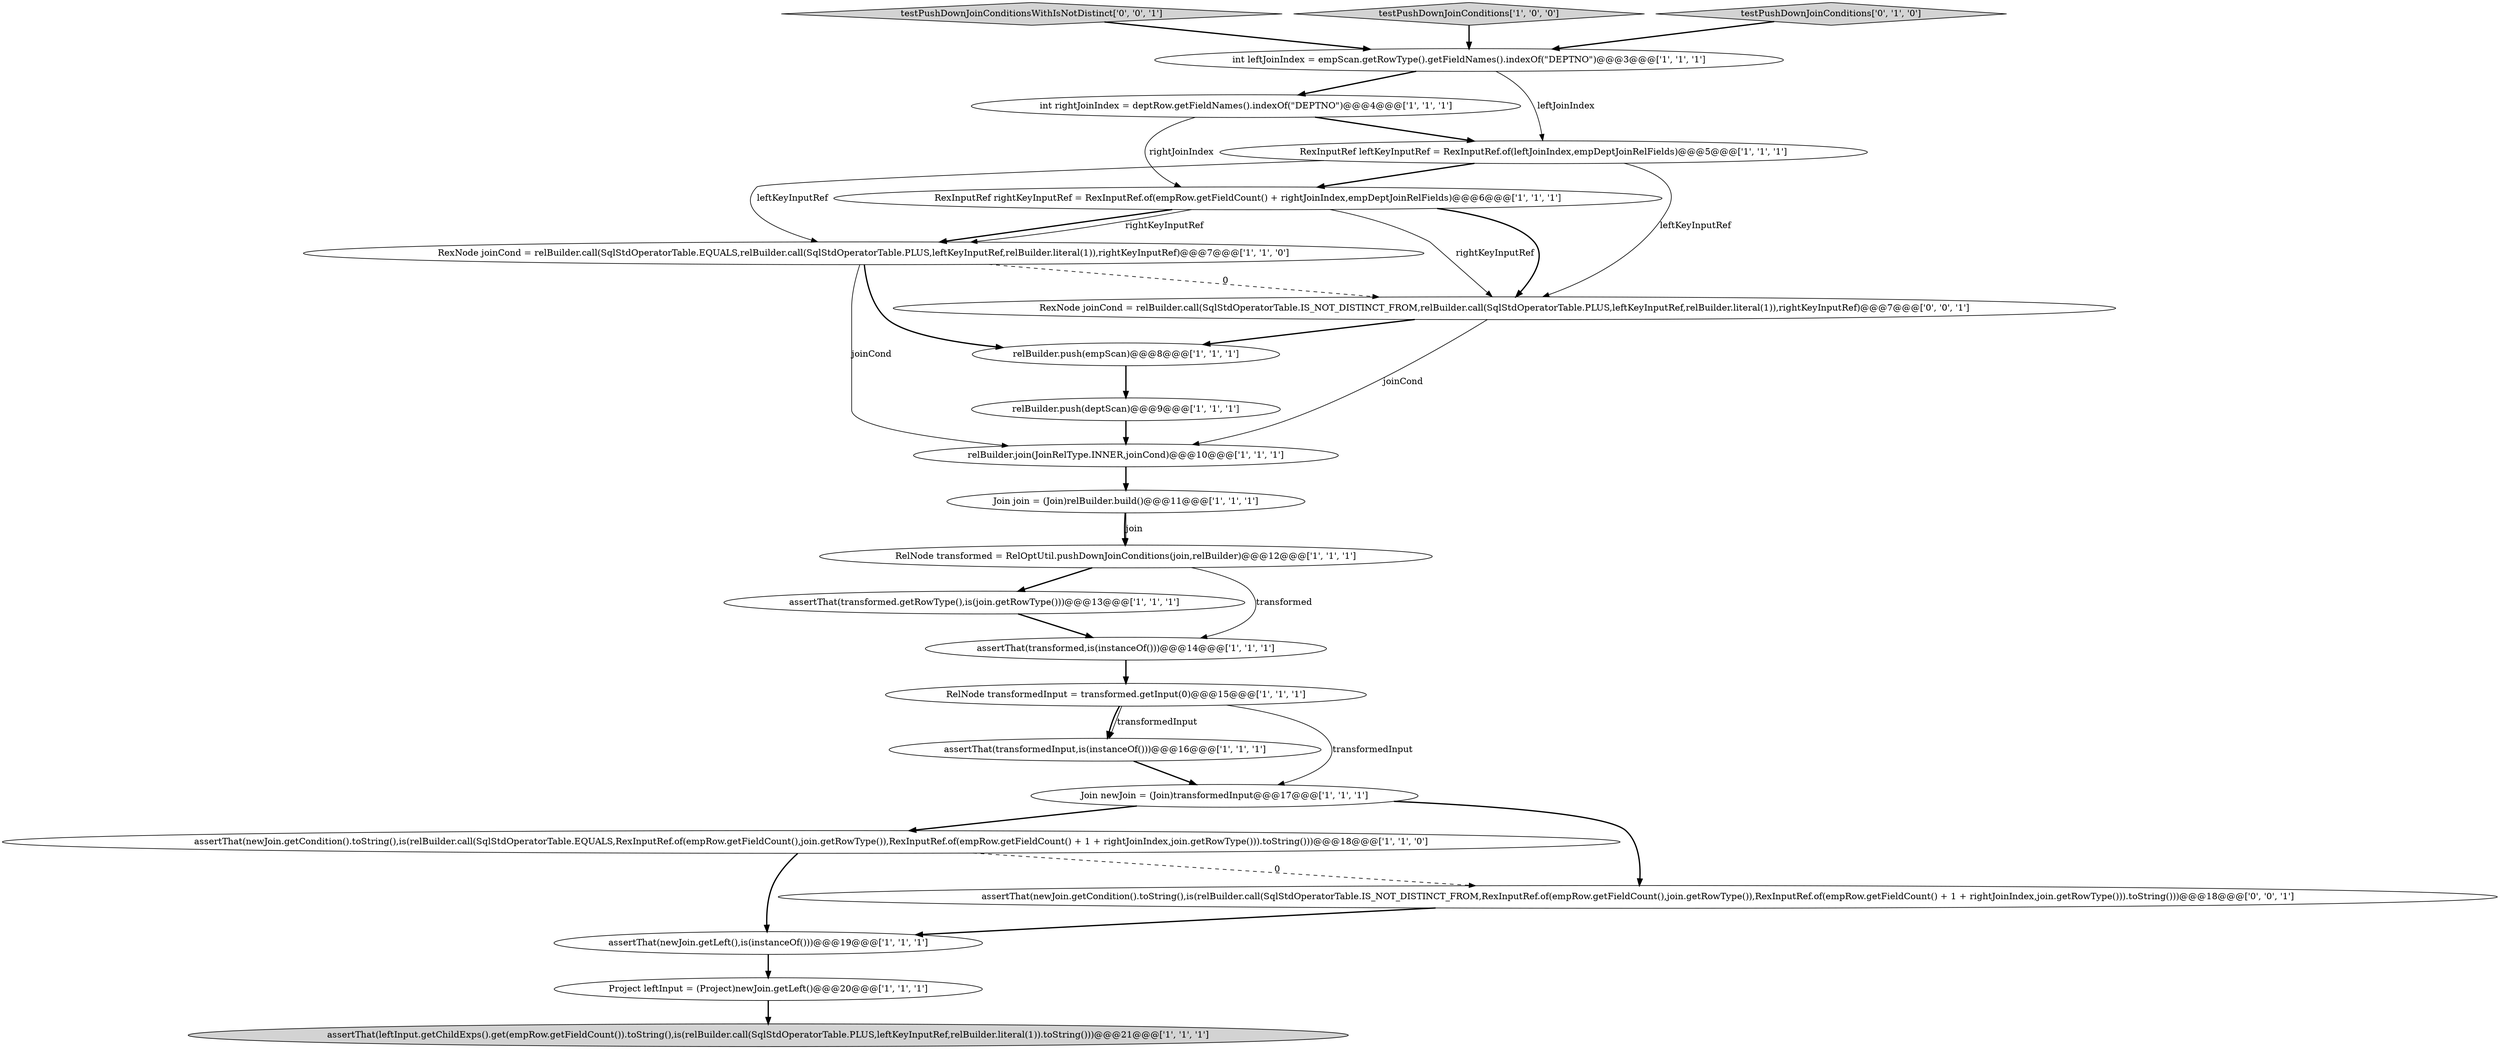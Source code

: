 digraph {
2 [style = filled, label = "int rightJoinIndex = deptRow.getFieldNames().indexOf(\"DEPTNO\")@@@4@@@['1', '1', '1']", fillcolor = white, shape = ellipse image = "AAA0AAABBB1BBB"];
18 [style = filled, label = "Project leftInput = (Project)newJoin.getLeft()@@@20@@@['1', '1', '1']", fillcolor = white, shape = ellipse image = "AAA0AAABBB1BBB"];
23 [style = filled, label = "testPushDownJoinConditionsWithIsNotDistinct['0', '0', '1']", fillcolor = lightgray, shape = diamond image = "AAA0AAABBB3BBB"];
12 [style = filled, label = "assertThat(transformed.getRowType(),is(join.getRowType()))@@@13@@@['1', '1', '1']", fillcolor = white, shape = ellipse image = "AAA0AAABBB1BBB"];
1 [style = filled, label = "testPushDownJoinConditions['1', '0', '0']", fillcolor = lightgray, shape = diamond image = "AAA0AAABBB1BBB"];
7 [style = filled, label = "assertThat(newJoin.getCondition().toString(),is(relBuilder.call(SqlStdOperatorTable.EQUALS,RexInputRef.of(empRow.getFieldCount(),join.getRowType()),RexInputRef.of(empRow.getFieldCount() + 1 + rightJoinIndex,join.getRowType())).toString()))@@@18@@@['1', '1', '0']", fillcolor = white, shape = ellipse image = "AAA0AAABBB1BBB"];
14 [style = filled, label = "RexInputRef rightKeyInputRef = RexInputRef.of(empRow.getFieldCount() + rightJoinIndex,empDeptJoinRelFields)@@@6@@@['1', '1', '1']", fillcolor = white, shape = ellipse image = "AAA0AAABBB1BBB"];
22 [style = filled, label = "assertThat(newJoin.getCondition().toString(),is(relBuilder.call(SqlStdOperatorTable.IS_NOT_DISTINCT_FROM,RexInputRef.of(empRow.getFieldCount(),join.getRowType()),RexInputRef.of(empRow.getFieldCount() + 1 + rightJoinIndex,join.getRowType())).toString()))@@@18@@@['0', '0', '1']", fillcolor = white, shape = ellipse image = "AAA0AAABBB3BBB"];
21 [style = filled, label = "RexNode joinCond = relBuilder.call(SqlStdOperatorTable.IS_NOT_DISTINCT_FROM,relBuilder.call(SqlStdOperatorTable.PLUS,leftKeyInputRef,relBuilder.literal(1)),rightKeyInputRef)@@@7@@@['0', '0', '1']", fillcolor = white, shape = ellipse image = "AAA0AAABBB3BBB"];
0 [style = filled, label = "relBuilder.join(JoinRelType.INNER,joinCond)@@@10@@@['1', '1', '1']", fillcolor = white, shape = ellipse image = "AAA0AAABBB1BBB"];
10 [style = filled, label = "Join join = (Join)relBuilder.build()@@@11@@@['1', '1', '1']", fillcolor = white, shape = ellipse image = "AAA0AAABBB1BBB"];
3 [style = filled, label = "assertThat(transformed,is(instanceOf()))@@@14@@@['1', '1', '1']", fillcolor = white, shape = ellipse image = "AAA0AAABBB1BBB"];
5 [style = filled, label = "relBuilder.push(deptScan)@@@9@@@['1', '1', '1']", fillcolor = white, shape = ellipse image = "AAA0AAABBB1BBB"];
8 [style = filled, label = "int leftJoinIndex = empScan.getRowType().getFieldNames().indexOf(\"DEPTNO\")@@@3@@@['1', '1', '1']", fillcolor = white, shape = ellipse image = "AAA0AAABBB1BBB"];
11 [style = filled, label = "assertThat(transformedInput,is(instanceOf()))@@@16@@@['1', '1', '1']", fillcolor = white, shape = ellipse image = "AAA0AAABBB1BBB"];
6 [style = filled, label = "relBuilder.push(empScan)@@@8@@@['1', '1', '1']", fillcolor = white, shape = ellipse image = "AAA0AAABBB1BBB"];
17 [style = filled, label = "RelNode transformedInput = transformed.getInput(0)@@@15@@@['1', '1', '1']", fillcolor = white, shape = ellipse image = "AAA0AAABBB1BBB"];
16 [style = filled, label = "Join newJoin = (Join)transformedInput@@@17@@@['1', '1', '1']", fillcolor = white, shape = ellipse image = "AAA0AAABBB1BBB"];
9 [style = filled, label = "RexInputRef leftKeyInputRef = RexInputRef.of(leftJoinIndex,empDeptJoinRelFields)@@@5@@@['1', '1', '1']", fillcolor = white, shape = ellipse image = "AAA0AAABBB1BBB"];
20 [style = filled, label = "testPushDownJoinConditions['0', '1', '0']", fillcolor = lightgray, shape = diamond image = "AAA0AAABBB2BBB"];
4 [style = filled, label = "assertThat(leftInput.getChildExps().get(empRow.getFieldCount()).toString(),is(relBuilder.call(SqlStdOperatorTable.PLUS,leftKeyInputRef,relBuilder.literal(1)).toString()))@@@21@@@['1', '1', '1']", fillcolor = lightgray, shape = ellipse image = "AAA0AAABBB1BBB"];
15 [style = filled, label = "RelNode transformed = RelOptUtil.pushDownJoinConditions(join,relBuilder)@@@12@@@['1', '1', '1']", fillcolor = white, shape = ellipse image = "AAA0AAABBB1BBB"];
13 [style = filled, label = "assertThat(newJoin.getLeft(),is(instanceOf()))@@@19@@@['1', '1', '1']", fillcolor = white, shape = ellipse image = "AAA0AAABBB1BBB"];
19 [style = filled, label = "RexNode joinCond = relBuilder.call(SqlStdOperatorTable.EQUALS,relBuilder.call(SqlStdOperatorTable.PLUS,leftKeyInputRef,relBuilder.literal(1)),rightKeyInputRef)@@@7@@@['1', '1', '0']", fillcolor = white, shape = ellipse image = "AAA0AAABBB1BBB"];
7->13 [style = bold, label=""];
15->3 [style = solid, label="transformed"];
11->16 [style = bold, label=""];
21->0 [style = solid, label="joinCond"];
9->21 [style = solid, label="leftKeyInputRef"];
1->8 [style = bold, label=""];
10->15 [style = bold, label=""];
17->16 [style = solid, label="transformedInput"];
21->6 [style = bold, label=""];
16->7 [style = bold, label=""];
14->19 [style = bold, label=""];
2->9 [style = bold, label=""];
23->8 [style = bold, label=""];
16->22 [style = bold, label=""];
19->6 [style = bold, label=""];
17->11 [style = solid, label="transformedInput"];
14->21 [style = solid, label="rightKeyInputRef"];
2->14 [style = solid, label="rightJoinIndex"];
6->5 [style = bold, label=""];
0->10 [style = bold, label=""];
20->8 [style = bold, label=""];
8->9 [style = solid, label="leftJoinIndex"];
19->21 [style = dashed, label="0"];
18->4 [style = bold, label=""];
8->2 [style = bold, label=""];
5->0 [style = bold, label=""];
9->14 [style = bold, label=""];
3->17 [style = bold, label=""];
10->15 [style = solid, label="join"];
14->19 [style = solid, label="rightKeyInputRef"];
15->12 [style = bold, label=""];
12->3 [style = bold, label=""];
19->0 [style = solid, label="joinCond"];
9->19 [style = solid, label="leftKeyInputRef"];
7->22 [style = dashed, label="0"];
14->21 [style = bold, label=""];
22->13 [style = bold, label=""];
13->18 [style = bold, label=""];
17->11 [style = bold, label=""];
}
